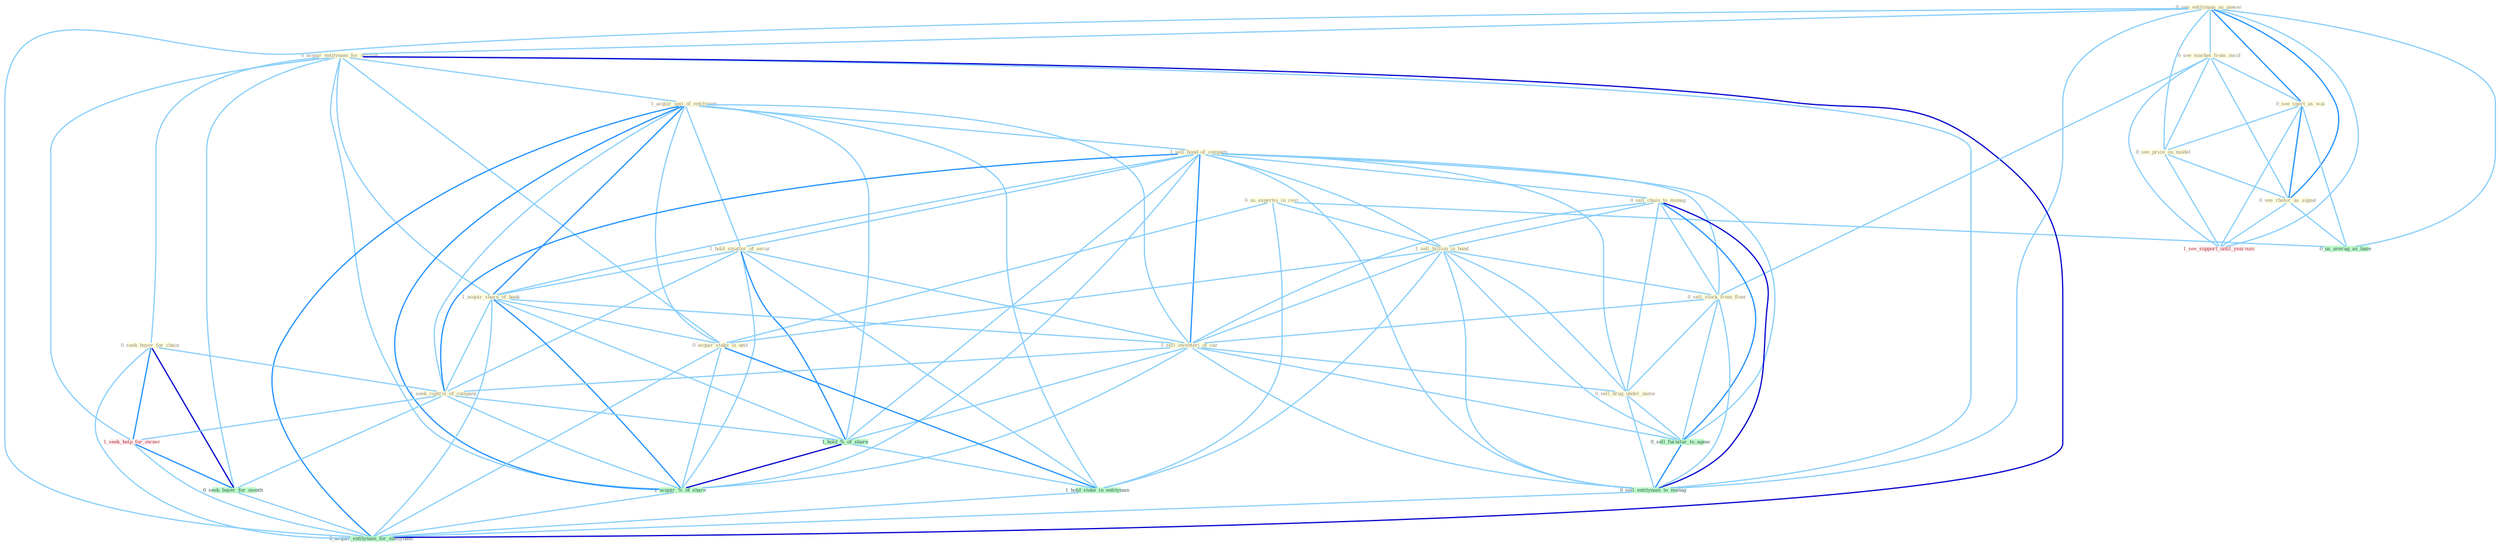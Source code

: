 Graph G{ 
    node
    [shape=polygon,style=filled,width=.5,height=.06,color="#BDFCC9",fixedsize=true,fontsize=4,
    fontcolor="#2f4f4f"];
    {node
    [color="#ffffe0", fontcolor="#8b7d6b"] "0_us_expertis_in_rest " "0_see_entitynam_as_power " "0_acquir_entitynam_for_million " "0_see_market_from_insid " "1_acquir_unit_of_entitynam " "1_sell_bond_of_compani " "0_see_sport_as_wai " "0_see_price_on_model " "1_hold_smatter_of_secur " "0_sell_chain_to_manag " "1_acquir_share_of_bank " "0_seek_buyer_for_chain " "0_see_rhetor_as_signal " "1_sell_billion_in_bond " "0_sell_stock_from_floor " "1_sell_inventori_of_car " "0_acquir_stake_in_unit " "1_seek_control_of_compani " "0_sell_drug_under_name "}
{node [color="#fff0f5", fontcolor="#b22222"] "1_seek_help_for_owner " "1_see_support_until_yearnum "}
edge [color="#B0E2FF"];

	"0_us_expertis_in_rest " -- "1_sell_billion_in_bond " [w="1", color="#87cefa" ];
	"0_us_expertis_in_rest " -- "0_acquir_stake_in_unit " [w="1", color="#87cefa" ];
	"0_us_expertis_in_rest " -- "1_hold_stake_in_entitynam " [w="1", color="#87cefa" ];
	"0_us_expertis_in_rest " -- "0_us_averag_as_base " [w="1", color="#87cefa" ];
	"0_see_entitynam_as_power " -- "0_acquir_entitynam_for_million " [w="1", color="#87cefa" ];
	"0_see_entitynam_as_power " -- "0_see_market_from_insid " [w="1", color="#87cefa" ];
	"0_see_entitynam_as_power " -- "0_see_sport_as_wai " [w="2", color="#1e90ff" , len=0.8];
	"0_see_entitynam_as_power " -- "0_see_price_on_model " [w="1", color="#87cefa" ];
	"0_see_entitynam_as_power " -- "0_see_rhetor_as_signal " [w="2", color="#1e90ff" , len=0.8];
	"0_see_entitynam_as_power " -- "1_see_support_until_yearnum " [w="1", color="#87cefa" ];
	"0_see_entitynam_as_power " -- "0_us_averag_as_base " [w="1", color="#87cefa" ];
	"0_see_entitynam_as_power " -- "0_sell_entitynam_to_manag " [w="1", color="#87cefa" ];
	"0_see_entitynam_as_power " -- "0_acquir_entitynam_for_entitynam " [w="1", color="#87cefa" ];
	"0_acquir_entitynam_for_million " -- "1_acquir_unit_of_entitynam " [w="1", color="#87cefa" ];
	"0_acquir_entitynam_for_million " -- "1_acquir_share_of_bank " [w="1", color="#87cefa" ];
	"0_acquir_entitynam_for_million " -- "0_seek_buyer_for_chain " [w="1", color="#87cefa" ];
	"0_acquir_entitynam_for_million " -- "0_acquir_stake_in_unit " [w="1", color="#87cefa" ];
	"0_acquir_entitynam_for_million " -- "1_seek_help_for_owner " [w="1", color="#87cefa" ];
	"0_acquir_entitynam_for_million " -- "0_seek_buyer_for_month " [w="1", color="#87cefa" ];
	"0_acquir_entitynam_for_million " -- "1_acquir_%_of_share " [w="1", color="#87cefa" ];
	"0_acquir_entitynam_for_million " -- "0_sell_entitynam_to_manag " [w="1", color="#87cefa" ];
	"0_acquir_entitynam_for_million " -- "0_acquir_entitynam_for_entitynam " [w="3", color="#0000cd" , len=0.6];
	"0_see_market_from_insid " -- "0_see_sport_as_wai " [w="1", color="#87cefa" ];
	"0_see_market_from_insid " -- "0_see_price_on_model " [w="1", color="#87cefa" ];
	"0_see_market_from_insid " -- "0_see_rhetor_as_signal " [w="1", color="#87cefa" ];
	"0_see_market_from_insid " -- "0_sell_stock_from_floor " [w="1", color="#87cefa" ];
	"0_see_market_from_insid " -- "1_see_support_until_yearnum " [w="1", color="#87cefa" ];
	"1_acquir_unit_of_entitynam " -- "1_sell_bond_of_compani " [w="1", color="#87cefa" ];
	"1_acquir_unit_of_entitynam " -- "1_hold_smatter_of_secur " [w="1", color="#87cefa" ];
	"1_acquir_unit_of_entitynam " -- "1_acquir_share_of_bank " [w="2", color="#1e90ff" , len=0.8];
	"1_acquir_unit_of_entitynam " -- "1_sell_inventori_of_car " [w="1", color="#87cefa" ];
	"1_acquir_unit_of_entitynam " -- "0_acquir_stake_in_unit " [w="1", color="#87cefa" ];
	"1_acquir_unit_of_entitynam " -- "1_seek_control_of_compani " [w="1", color="#87cefa" ];
	"1_acquir_unit_of_entitynam " -- "1_hold_%_of_share " [w="1", color="#87cefa" ];
	"1_acquir_unit_of_entitynam " -- "1_hold_stake_in_entitynam " [w="1", color="#87cefa" ];
	"1_acquir_unit_of_entitynam " -- "1_acquir_%_of_share " [w="2", color="#1e90ff" , len=0.8];
	"1_acquir_unit_of_entitynam " -- "0_acquir_entitynam_for_entitynam " [w="2", color="#1e90ff" , len=0.8];
	"1_sell_bond_of_compani " -- "1_hold_smatter_of_secur " [w="1", color="#87cefa" ];
	"1_sell_bond_of_compani " -- "0_sell_chain_to_manag " [w="1", color="#87cefa" ];
	"1_sell_bond_of_compani " -- "1_acquir_share_of_bank " [w="1", color="#87cefa" ];
	"1_sell_bond_of_compani " -- "1_sell_billion_in_bond " [w="1", color="#87cefa" ];
	"1_sell_bond_of_compani " -- "0_sell_stock_from_floor " [w="1", color="#87cefa" ];
	"1_sell_bond_of_compani " -- "1_sell_inventori_of_car " [w="2", color="#1e90ff" , len=0.8];
	"1_sell_bond_of_compani " -- "1_seek_control_of_compani " [w="2", color="#1e90ff" , len=0.8];
	"1_sell_bond_of_compani " -- "0_sell_drug_under_name " [w="1", color="#87cefa" ];
	"1_sell_bond_of_compani " -- "1_hold_%_of_share " [w="1", color="#87cefa" ];
	"1_sell_bond_of_compani " -- "1_acquir_%_of_share " [w="1", color="#87cefa" ];
	"1_sell_bond_of_compani " -- "0_sell_furnitur_to_agenc " [w="1", color="#87cefa" ];
	"1_sell_bond_of_compani " -- "0_sell_entitynam_to_manag " [w="1", color="#87cefa" ];
	"0_see_sport_as_wai " -- "0_see_price_on_model " [w="1", color="#87cefa" ];
	"0_see_sport_as_wai " -- "0_see_rhetor_as_signal " [w="2", color="#1e90ff" , len=0.8];
	"0_see_sport_as_wai " -- "1_see_support_until_yearnum " [w="1", color="#87cefa" ];
	"0_see_sport_as_wai " -- "0_us_averag_as_base " [w="1", color="#87cefa" ];
	"0_see_price_on_model " -- "0_see_rhetor_as_signal " [w="1", color="#87cefa" ];
	"0_see_price_on_model " -- "1_see_support_until_yearnum " [w="1", color="#87cefa" ];
	"1_hold_smatter_of_secur " -- "1_acquir_share_of_bank " [w="1", color="#87cefa" ];
	"1_hold_smatter_of_secur " -- "1_sell_inventori_of_car " [w="1", color="#87cefa" ];
	"1_hold_smatter_of_secur " -- "1_seek_control_of_compani " [w="1", color="#87cefa" ];
	"1_hold_smatter_of_secur " -- "1_hold_%_of_share " [w="2", color="#1e90ff" , len=0.8];
	"1_hold_smatter_of_secur " -- "1_hold_stake_in_entitynam " [w="1", color="#87cefa" ];
	"1_hold_smatter_of_secur " -- "1_acquir_%_of_share " [w="1", color="#87cefa" ];
	"0_sell_chain_to_manag " -- "1_sell_billion_in_bond " [w="1", color="#87cefa" ];
	"0_sell_chain_to_manag " -- "0_sell_stock_from_floor " [w="1", color="#87cefa" ];
	"0_sell_chain_to_manag " -- "1_sell_inventori_of_car " [w="1", color="#87cefa" ];
	"0_sell_chain_to_manag " -- "0_sell_drug_under_name " [w="1", color="#87cefa" ];
	"0_sell_chain_to_manag " -- "0_sell_furnitur_to_agenc " [w="2", color="#1e90ff" , len=0.8];
	"0_sell_chain_to_manag " -- "0_sell_entitynam_to_manag " [w="3", color="#0000cd" , len=0.6];
	"1_acquir_share_of_bank " -- "1_sell_inventori_of_car " [w="1", color="#87cefa" ];
	"1_acquir_share_of_bank " -- "0_acquir_stake_in_unit " [w="1", color="#87cefa" ];
	"1_acquir_share_of_bank " -- "1_seek_control_of_compani " [w="1", color="#87cefa" ];
	"1_acquir_share_of_bank " -- "1_hold_%_of_share " [w="1", color="#87cefa" ];
	"1_acquir_share_of_bank " -- "1_acquir_%_of_share " [w="2", color="#1e90ff" , len=0.8];
	"1_acquir_share_of_bank " -- "0_acquir_entitynam_for_entitynam " [w="1", color="#87cefa" ];
	"0_seek_buyer_for_chain " -- "1_seek_control_of_compani " [w="1", color="#87cefa" ];
	"0_seek_buyer_for_chain " -- "1_seek_help_for_owner " [w="2", color="#1e90ff" , len=0.8];
	"0_seek_buyer_for_chain " -- "0_seek_buyer_for_month " [w="3", color="#0000cd" , len=0.6];
	"0_seek_buyer_for_chain " -- "0_acquir_entitynam_for_entitynam " [w="1", color="#87cefa" ];
	"0_see_rhetor_as_signal " -- "1_see_support_until_yearnum " [w="1", color="#87cefa" ];
	"0_see_rhetor_as_signal " -- "0_us_averag_as_base " [w="1", color="#87cefa" ];
	"1_sell_billion_in_bond " -- "0_sell_stock_from_floor " [w="1", color="#87cefa" ];
	"1_sell_billion_in_bond " -- "1_sell_inventori_of_car " [w="1", color="#87cefa" ];
	"1_sell_billion_in_bond " -- "0_acquir_stake_in_unit " [w="1", color="#87cefa" ];
	"1_sell_billion_in_bond " -- "0_sell_drug_under_name " [w="1", color="#87cefa" ];
	"1_sell_billion_in_bond " -- "1_hold_stake_in_entitynam " [w="1", color="#87cefa" ];
	"1_sell_billion_in_bond " -- "0_sell_furnitur_to_agenc " [w="1", color="#87cefa" ];
	"1_sell_billion_in_bond " -- "0_sell_entitynam_to_manag " [w="1", color="#87cefa" ];
	"0_sell_stock_from_floor " -- "1_sell_inventori_of_car " [w="1", color="#87cefa" ];
	"0_sell_stock_from_floor " -- "0_sell_drug_under_name " [w="1", color="#87cefa" ];
	"0_sell_stock_from_floor " -- "0_sell_furnitur_to_agenc " [w="1", color="#87cefa" ];
	"0_sell_stock_from_floor " -- "0_sell_entitynam_to_manag " [w="1", color="#87cefa" ];
	"1_sell_inventori_of_car " -- "1_seek_control_of_compani " [w="1", color="#87cefa" ];
	"1_sell_inventori_of_car " -- "0_sell_drug_under_name " [w="1", color="#87cefa" ];
	"1_sell_inventori_of_car " -- "1_hold_%_of_share " [w="1", color="#87cefa" ];
	"1_sell_inventori_of_car " -- "1_acquir_%_of_share " [w="1", color="#87cefa" ];
	"1_sell_inventori_of_car " -- "0_sell_furnitur_to_agenc " [w="1", color="#87cefa" ];
	"1_sell_inventori_of_car " -- "0_sell_entitynam_to_manag " [w="1", color="#87cefa" ];
	"0_acquir_stake_in_unit " -- "1_hold_stake_in_entitynam " [w="2", color="#1e90ff" , len=0.8];
	"0_acquir_stake_in_unit " -- "1_acquir_%_of_share " [w="1", color="#87cefa" ];
	"0_acquir_stake_in_unit " -- "0_acquir_entitynam_for_entitynam " [w="1", color="#87cefa" ];
	"1_seek_control_of_compani " -- "1_hold_%_of_share " [w="1", color="#87cefa" ];
	"1_seek_control_of_compani " -- "1_seek_help_for_owner " [w="1", color="#87cefa" ];
	"1_seek_control_of_compani " -- "0_seek_buyer_for_month " [w="1", color="#87cefa" ];
	"1_seek_control_of_compani " -- "1_acquir_%_of_share " [w="1", color="#87cefa" ];
	"0_sell_drug_under_name " -- "0_sell_furnitur_to_agenc " [w="1", color="#87cefa" ];
	"0_sell_drug_under_name " -- "0_sell_entitynam_to_manag " [w="1", color="#87cefa" ];
	"1_hold_%_of_share " -- "1_hold_stake_in_entitynam " [w="1", color="#87cefa" ];
	"1_hold_%_of_share " -- "1_acquir_%_of_share " [w="3", color="#0000cd" , len=0.6];
	"1_hold_stake_in_entitynam " -- "0_acquir_entitynam_for_entitynam " [w="1", color="#87cefa" ];
	"1_seek_help_for_owner " -- "0_seek_buyer_for_month " [w="2", color="#1e90ff" , len=0.8];
	"1_seek_help_for_owner " -- "0_acquir_entitynam_for_entitynam " [w="1", color="#87cefa" ];
	"0_seek_buyer_for_month " -- "0_acquir_entitynam_for_entitynam " [w="1", color="#87cefa" ];
	"1_acquir_%_of_share " -- "0_acquir_entitynam_for_entitynam " [w="1", color="#87cefa" ];
	"0_sell_furnitur_to_agenc " -- "0_sell_entitynam_to_manag " [w="2", color="#1e90ff" , len=0.8];
	"0_sell_entitynam_to_manag " -- "0_acquir_entitynam_for_entitynam " [w="1", color="#87cefa" ];
}